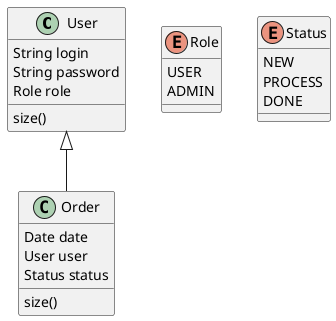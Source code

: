 @startuml
'https://plantuml.com/class-diagram

User <|-- Order

enum Role {
USER
ADMIN
}

enum Status {
NEW
PROCESS
DONE
}

class User {
String login
String password
Role role
size()
}

class Order {
Date date
User user
Status status
size()
}


@enduml
